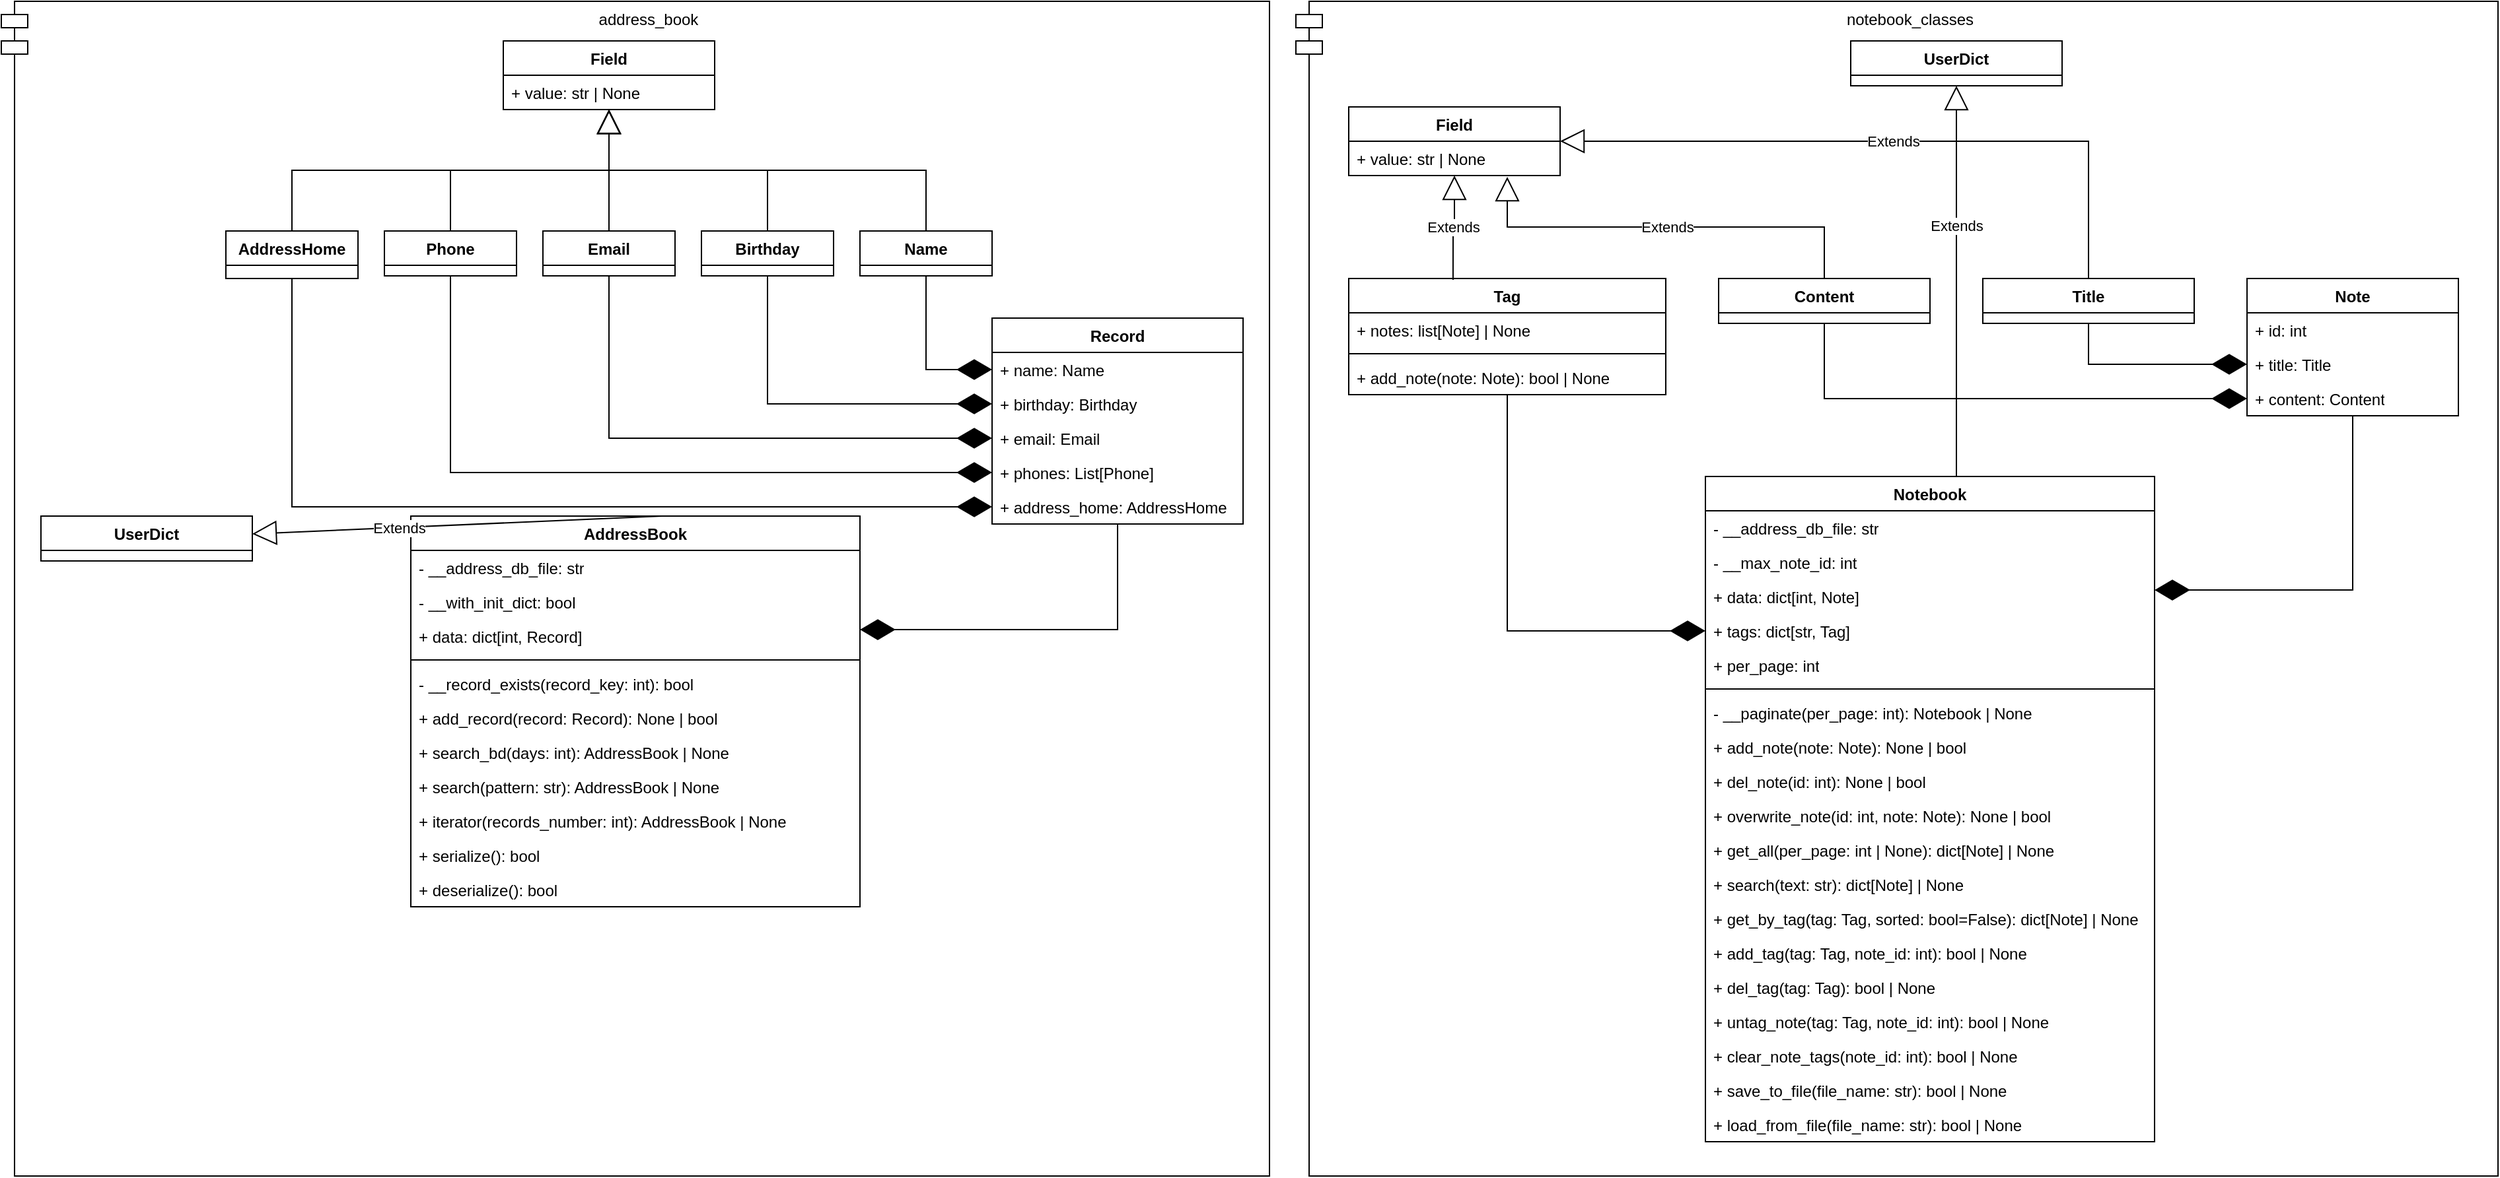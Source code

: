 <mxfile version="21.1.2" type="github">
  <diagram name="Page-1" id="e7e014a7-5840-1c2e-5031-d8a46d1fe8dd">
    <mxGraphModel dx="2101" dy="1390" grid="1" gridSize="10" guides="1" tooltips="1" connect="1" arrows="1" fold="1" page="1" pageScale="1" pageWidth="1169" pageHeight="826" background="none" math="0" shadow="0">
      <root>
        <mxCell id="0" />
        <mxCell id="1" parent="0" />
        <mxCell id="gKWf8svU3lvWC4O9m-Wb-16" value="" style="group" vertex="1" connectable="0" parent="1">
          <mxGeometry x="900" y="-400" width="910" height="890" as="geometry" />
        </mxCell>
        <mxCell id="gKWf8svU3lvWC4O9m-Wb-1" value="&lt;div&gt;notebook_classes&lt;/div&gt;&lt;div&gt;&lt;br&gt;&lt;/div&gt;" style="shape=module;align=left;spacingLeft=20;align=center;verticalAlign=top;whiteSpace=wrap;html=1;" vertex="1" parent="gKWf8svU3lvWC4O9m-Wb-16">
          <mxGeometry width="910" height="890" as="geometry" />
        </mxCell>
        <mxCell id="VGOBlKjqHN4MHqmhBKWz-45" value="Note" style="swimlane;fontStyle=1;align=center;verticalAlign=top;childLayout=stackLayout;horizontal=1;startSize=26;horizontalStack=0;resizeParent=1;resizeParentMax=0;resizeLast=0;collapsible=1;marginBottom=0;whiteSpace=wrap;html=1;" parent="gKWf8svU3lvWC4O9m-Wb-16" vertex="1">
          <mxGeometry x="720" y="210" width="160" height="104" as="geometry">
            <mxRectangle x="810" y="327" width="70" height="30" as="alternateBounds" />
          </mxGeometry>
        </mxCell>
        <mxCell id="VGOBlKjqHN4MHqmhBKWz-78" value="&lt;div&gt;+ id: int&lt;br&gt;&lt;/div&gt;" style="text;strokeColor=none;fillColor=none;align=left;verticalAlign=top;spacingLeft=4;spacingRight=4;overflow=hidden;rotatable=0;points=[[0,0.5],[1,0.5]];portConstraint=eastwest;whiteSpace=wrap;html=1;" parent="VGOBlKjqHN4MHqmhBKWz-45" vertex="1">
          <mxGeometry y="26" width="160" height="26" as="geometry" />
        </mxCell>
        <mxCell id="VGOBlKjqHN4MHqmhBKWz-70" value="&lt;div&gt;+ title: Title&lt;/div&gt;" style="text;strokeColor=none;fillColor=none;align=left;verticalAlign=top;spacingLeft=4;spacingRight=4;overflow=hidden;rotatable=0;points=[[0,0.5],[1,0.5]];portConstraint=eastwest;whiteSpace=wrap;html=1;" parent="VGOBlKjqHN4MHqmhBKWz-45" vertex="1">
          <mxGeometry y="52" width="160" height="26" as="geometry" />
        </mxCell>
        <mxCell id="VGOBlKjqHN4MHqmhBKWz-71" value="&lt;div&gt;+ content: Content&lt;br&gt;&lt;/div&gt;" style="text;strokeColor=none;fillColor=none;align=left;verticalAlign=top;spacingLeft=4;spacingRight=4;overflow=hidden;rotatable=0;points=[[0,0.5],[1,0.5]];portConstraint=eastwest;whiteSpace=wrap;html=1;" parent="VGOBlKjqHN4MHqmhBKWz-45" vertex="1">
          <mxGeometry y="78" width="160" height="26" as="geometry" />
        </mxCell>
        <mxCell id="VGOBlKjqHN4MHqmhBKWz-49" value="&lt;div&gt;Notebook&lt;/div&gt;" style="swimlane;fontStyle=1;align=center;verticalAlign=top;childLayout=stackLayout;horizontal=1;startSize=26;horizontalStack=0;resizeParent=1;resizeParentMax=0;resizeLast=0;collapsible=1;marginBottom=0;whiteSpace=wrap;html=1;" parent="gKWf8svU3lvWC4O9m-Wb-16" vertex="1">
          <mxGeometry x="310" y="360" width="340" height="504" as="geometry" />
        </mxCell>
        <mxCell id="VGOBlKjqHN4MHqmhBKWz-95" value="- __address_db_file: str" style="text;strokeColor=none;fillColor=none;align=left;verticalAlign=top;spacingLeft=4;spacingRight=4;overflow=hidden;rotatable=0;points=[[0,0.5],[1,0.5]];portConstraint=eastwest;whiteSpace=wrap;html=1;" parent="VGOBlKjqHN4MHqmhBKWz-49" vertex="1">
          <mxGeometry y="26" width="340" height="26" as="geometry" />
        </mxCell>
        <mxCell id="gKWf8svU3lvWC4O9m-Wb-11" value="- __max_note_id: int" style="text;strokeColor=none;fillColor=none;align=left;verticalAlign=top;spacingLeft=4;spacingRight=4;overflow=hidden;rotatable=0;points=[[0,0.5],[1,0.5]];portConstraint=eastwest;whiteSpace=wrap;html=1;" vertex="1" parent="VGOBlKjqHN4MHqmhBKWz-49">
          <mxGeometry y="52" width="340" height="26" as="geometry" />
        </mxCell>
        <mxCell id="VGOBlKjqHN4MHqmhBKWz-104" value="+ data: dict[int, Note]" style="text;strokeColor=none;fillColor=none;align=left;verticalAlign=top;spacingLeft=4;spacingRight=4;overflow=hidden;rotatable=0;points=[[0,0.5],[1,0.5]];portConstraint=eastwest;whiteSpace=wrap;html=1;" parent="VGOBlKjqHN4MHqmhBKWz-49" vertex="1">
          <mxGeometry y="78" width="340" height="26" as="geometry" />
        </mxCell>
        <mxCell id="VGOBlKjqHN4MHqmhBKWz-96" value="&lt;div&gt;+ tags: dict[str, Tag]&lt;br&gt;&lt;/div&gt;" style="text;strokeColor=none;fillColor=none;align=left;verticalAlign=top;spacingLeft=4;spacingRight=4;overflow=hidden;rotatable=0;points=[[0,0.5],[1,0.5]];portConstraint=eastwest;whiteSpace=wrap;html=1;" parent="VGOBlKjqHN4MHqmhBKWz-49" vertex="1">
          <mxGeometry y="104" width="340" height="26" as="geometry" />
        </mxCell>
        <mxCell id="VGOBlKjqHN4MHqmhBKWz-108" value="&lt;div&gt;+ per_page: int&lt;br&gt;&lt;/div&gt;" style="text;strokeColor=none;fillColor=none;align=left;verticalAlign=top;spacingLeft=4;spacingRight=4;overflow=hidden;rotatable=0;points=[[0,0.5],[1,0.5]];portConstraint=eastwest;whiteSpace=wrap;html=1;" parent="VGOBlKjqHN4MHqmhBKWz-49" vertex="1">
          <mxGeometry y="130" width="340" height="26" as="geometry" />
        </mxCell>
        <mxCell id="VGOBlKjqHN4MHqmhBKWz-89" value="" style="line;strokeWidth=1;fillColor=none;align=left;verticalAlign=middle;spacingTop=-1;spacingLeft=3;spacingRight=3;rotatable=0;labelPosition=right;points=[];portConstraint=eastwest;strokeColor=inherit;" parent="VGOBlKjqHN4MHqmhBKWz-49" vertex="1">
          <mxGeometry y="156" width="340" height="10" as="geometry" />
        </mxCell>
        <mxCell id="VGOBlKjqHN4MHqmhBKWz-87" value="- __paginate(per_page: int):  Notebook | None" style="text;strokeColor=none;fillColor=none;align=left;verticalAlign=top;spacingLeft=4;spacingRight=4;overflow=hidden;rotatable=0;points=[[0,0.5],[1,0.5]];portConstraint=eastwest;whiteSpace=wrap;html=1;" parent="VGOBlKjqHN4MHqmhBKWz-49" vertex="1">
          <mxGeometry y="166" width="340" height="26" as="geometry" />
        </mxCell>
        <mxCell id="VGOBlKjqHN4MHqmhBKWz-106" value="+ add_note(note: Note): None | bool" style="text;strokeColor=none;fillColor=none;align=left;verticalAlign=top;spacingLeft=4;spacingRight=4;overflow=hidden;rotatable=0;points=[[0,0.5],[1,0.5]];portConstraint=eastwest;whiteSpace=wrap;html=1;" parent="VGOBlKjqHN4MHqmhBKWz-49" vertex="1">
          <mxGeometry y="192" width="340" height="26" as="geometry" />
        </mxCell>
        <mxCell id="VGOBlKjqHN4MHqmhBKWz-88" value="+ del_note(id: int): None | bool" style="text;strokeColor=none;fillColor=none;align=left;verticalAlign=top;spacingLeft=4;spacingRight=4;overflow=hidden;rotatable=0;points=[[0,0.5],[1,0.5]];portConstraint=eastwest;whiteSpace=wrap;html=1;" parent="VGOBlKjqHN4MHqmhBKWz-49" vertex="1">
          <mxGeometry y="218" width="340" height="26" as="geometry" />
        </mxCell>
        <mxCell id="VGOBlKjqHN4MHqmhBKWz-92" value="+ overwrite_note(id: int, note: Note): None | bool" style="text;strokeColor=none;fillColor=none;align=left;verticalAlign=top;spacingLeft=4;spacingRight=4;overflow=hidden;rotatable=0;points=[[0,0.5],[1,0.5]];portConstraint=eastwest;whiteSpace=wrap;html=1;" parent="VGOBlKjqHN4MHqmhBKWz-49" vertex="1">
          <mxGeometry y="244" width="340" height="26" as="geometry" />
        </mxCell>
        <mxCell id="VGOBlKjqHN4MHqmhBKWz-93" value="+ get_all(per_page: int | None): dict[Note] | None" style="text;strokeColor=none;fillColor=none;align=left;verticalAlign=top;spacingLeft=4;spacingRight=4;overflow=hidden;rotatable=0;points=[[0,0.5],[1,0.5]];portConstraint=eastwest;whiteSpace=wrap;html=1;" parent="VGOBlKjqHN4MHqmhBKWz-49" vertex="1">
          <mxGeometry y="270" width="340" height="26" as="geometry" />
        </mxCell>
        <mxCell id="VGOBlKjqHN4MHqmhBKWz-94" value="+ search(text: str): dict[Note] | None" style="text;strokeColor=none;fillColor=none;align=left;verticalAlign=top;spacingLeft=4;spacingRight=4;overflow=hidden;rotatable=0;points=[[0,0.5],[1,0.5]];portConstraint=eastwest;whiteSpace=wrap;html=1;" parent="VGOBlKjqHN4MHqmhBKWz-49" vertex="1">
          <mxGeometry y="296" width="340" height="26" as="geometry" />
        </mxCell>
        <mxCell id="VGOBlKjqHN4MHqmhBKWz-52" value="+ get_by_tag(tag: Tag, sorted: bool=False): dict[Note] | None" style="text;strokeColor=none;fillColor=none;align=left;verticalAlign=top;spacingLeft=4;spacingRight=4;overflow=hidden;rotatable=0;points=[[0,0.5],[1,0.5]];portConstraint=eastwest;whiteSpace=wrap;html=1;" parent="VGOBlKjqHN4MHqmhBKWz-49" vertex="1">
          <mxGeometry y="322" width="340" height="26" as="geometry" />
        </mxCell>
        <mxCell id="VGOBlKjqHN4MHqmhBKWz-109" value="+ add_tag(tag: Tag, note_id: int): bool | None" style="text;strokeColor=none;fillColor=none;align=left;verticalAlign=top;spacingLeft=4;spacingRight=4;overflow=hidden;rotatable=0;points=[[0,0.5],[1,0.5]];portConstraint=eastwest;whiteSpace=wrap;html=1;" parent="VGOBlKjqHN4MHqmhBKWz-49" vertex="1">
          <mxGeometry y="348" width="340" height="26" as="geometry" />
        </mxCell>
        <mxCell id="VGOBlKjqHN4MHqmhBKWz-105" value="+ del_tag(tag: Tag): bool | None" style="text;strokeColor=none;fillColor=none;align=left;verticalAlign=top;spacingLeft=4;spacingRight=4;overflow=hidden;rotatable=0;points=[[0,0.5],[1,0.5]];portConstraint=eastwest;whiteSpace=wrap;html=1;" parent="VGOBlKjqHN4MHqmhBKWz-49" vertex="1">
          <mxGeometry y="374" width="340" height="26" as="geometry" />
        </mxCell>
        <mxCell id="VGOBlKjqHN4MHqmhBKWz-99" value="+ untag_note(tag: Tag, note_id: int): bool | None" style="text;strokeColor=none;fillColor=none;align=left;verticalAlign=top;spacingLeft=4;spacingRight=4;overflow=hidden;rotatable=0;points=[[0,0.5],[1,0.5]];portConstraint=eastwest;whiteSpace=wrap;html=1;" parent="VGOBlKjqHN4MHqmhBKWz-49" vertex="1">
          <mxGeometry y="400" width="340" height="26" as="geometry" />
        </mxCell>
        <mxCell id="VGOBlKjqHN4MHqmhBKWz-110" value="+ clear_note_tags(note_id: int): bool | None" style="text;strokeColor=none;fillColor=none;align=left;verticalAlign=top;spacingLeft=4;spacingRight=4;overflow=hidden;rotatable=0;points=[[0,0.5],[1,0.5]];portConstraint=eastwest;whiteSpace=wrap;html=1;" parent="VGOBlKjqHN4MHqmhBKWz-49" vertex="1">
          <mxGeometry y="426" width="340" height="26" as="geometry" />
        </mxCell>
        <mxCell id="VGOBlKjqHN4MHqmhBKWz-102" value="+ save_to_file(file_name: str): bool | None" style="text;strokeColor=none;fillColor=none;align=left;verticalAlign=top;spacingLeft=4;spacingRight=4;overflow=hidden;rotatable=0;points=[[0,0.5],[1,0.5]];portConstraint=eastwest;whiteSpace=wrap;html=1;" parent="VGOBlKjqHN4MHqmhBKWz-49" vertex="1">
          <mxGeometry y="452" width="340" height="26" as="geometry" />
        </mxCell>
        <mxCell id="VGOBlKjqHN4MHqmhBKWz-103" value="+ load_from_file(file_name: str): bool | None" style="text;strokeColor=none;fillColor=none;align=left;verticalAlign=top;spacingLeft=4;spacingRight=4;overflow=hidden;rotatable=0;points=[[0,0.5],[1,0.5]];portConstraint=eastwest;whiteSpace=wrap;html=1;" parent="VGOBlKjqHN4MHqmhBKWz-49" vertex="1">
          <mxGeometry y="478" width="340" height="26" as="geometry" />
        </mxCell>
        <mxCell id="VGOBlKjqHN4MHqmhBKWz-53" value="Tag" style="swimlane;fontStyle=1;align=center;verticalAlign=top;childLayout=stackLayout;horizontal=1;startSize=26;horizontalStack=0;resizeParent=1;resizeParentMax=0;resizeLast=0;collapsible=1;marginBottom=0;whiteSpace=wrap;html=1;" parent="gKWf8svU3lvWC4O9m-Wb-16" vertex="1">
          <mxGeometry x="40" y="210" width="240" height="88" as="geometry" />
        </mxCell>
        <mxCell id="VGOBlKjqHN4MHqmhBKWz-98" value="&lt;div&gt;+ notes: list[Note] | None&lt;br&gt;&lt;/div&gt;" style="text;strokeColor=none;fillColor=none;align=left;verticalAlign=top;spacingLeft=4;spacingRight=4;overflow=hidden;rotatable=0;points=[[0,0.5],[1,0.5]];portConstraint=eastwest;whiteSpace=wrap;html=1;" parent="VGOBlKjqHN4MHqmhBKWz-53" vertex="1">
          <mxGeometry y="26" width="240" height="26" as="geometry" />
        </mxCell>
        <mxCell id="VGOBlKjqHN4MHqmhBKWz-101" value="" style="line;strokeWidth=1;fillColor=none;align=left;verticalAlign=middle;spacingTop=-1;spacingLeft=3;spacingRight=3;rotatable=0;labelPosition=right;points=[];portConstraint=eastwest;strokeColor=inherit;" parent="VGOBlKjqHN4MHqmhBKWz-53" vertex="1">
          <mxGeometry y="52" width="240" height="10" as="geometry" />
        </mxCell>
        <mxCell id="VGOBlKjqHN4MHqmhBKWz-100" value="+ add_note(note: Note): bool | None" style="text;strokeColor=none;fillColor=none;align=left;verticalAlign=top;spacingLeft=4;spacingRight=4;overflow=hidden;rotatable=0;points=[[0,0.5],[1,0.5]];portConstraint=eastwest;whiteSpace=wrap;html=1;" parent="VGOBlKjqHN4MHqmhBKWz-53" vertex="1">
          <mxGeometry y="62" width="240" height="26" as="geometry" />
        </mxCell>
        <mxCell id="VGOBlKjqHN4MHqmhBKWz-57" value="Field" style="swimlane;fontStyle=1;align=center;verticalAlign=top;childLayout=stackLayout;horizontal=1;startSize=26;horizontalStack=0;resizeParent=1;resizeParentMax=0;resizeLast=0;collapsible=1;marginBottom=0;whiteSpace=wrap;html=1;" parent="gKWf8svU3lvWC4O9m-Wb-16" vertex="1">
          <mxGeometry x="40" y="80" width="160" height="52" as="geometry" />
        </mxCell>
        <mxCell id="VGOBlKjqHN4MHqmhBKWz-58" value="+ value: str | None" style="text;strokeColor=none;fillColor=none;align=left;verticalAlign=top;spacingLeft=4;spacingRight=4;overflow=hidden;rotatable=0;points=[[0,0.5],[1,0.5]];portConstraint=eastwest;whiteSpace=wrap;html=1;" parent="VGOBlKjqHN4MHqmhBKWz-57" vertex="1">
          <mxGeometry y="26" width="160" height="26" as="geometry" />
        </mxCell>
        <mxCell id="VGOBlKjqHN4MHqmhBKWz-61" value="Title" style="swimlane;fontStyle=1;align=center;verticalAlign=top;childLayout=stackLayout;horizontal=1;startSize=26;horizontalStack=0;resizeParent=1;resizeParentMax=0;resizeLast=0;collapsible=1;marginBottom=0;whiteSpace=wrap;html=1;" parent="gKWf8svU3lvWC4O9m-Wb-16" vertex="1">
          <mxGeometry x="520" y="210" width="160" height="34" as="geometry" />
        </mxCell>
        <mxCell id="VGOBlKjqHN4MHqmhBKWz-65" value="Extends" style="endArrow=block;endSize=16;endFill=0;html=1;rounded=0;exitX=0.329;exitY=0.011;exitDx=0;exitDy=0;exitPerimeter=0;edgeStyle=orthogonalEdgeStyle;" parent="gKWf8svU3lvWC4O9m-Wb-16" source="VGOBlKjqHN4MHqmhBKWz-53" target="VGOBlKjqHN4MHqmhBKWz-57" edge="1">
          <mxGeometry width="160" relative="1" as="geometry">
            <mxPoint x="500" y="470" as="sourcePoint" />
            <mxPoint x="660" y="470" as="targetPoint" />
          </mxGeometry>
        </mxCell>
        <mxCell id="VGOBlKjqHN4MHqmhBKWz-66" value="Extends" style="endArrow=block;endSize=16;endFill=0;html=1;rounded=0;orthogonal=0;noJump=0;bendable=1;edgeStyle=orthogonalEdgeStyle;" parent="gKWf8svU3lvWC4O9m-Wb-16" source="VGOBlKjqHN4MHqmhBKWz-61" target="VGOBlKjqHN4MHqmhBKWz-57" edge="1">
          <mxGeometry width="160" relative="1" as="geometry">
            <mxPoint x="370" y="410" as="sourcePoint" />
            <mxPoint x="250" y="290" as="targetPoint" />
            <Array as="points">
              <mxPoint x="600" y="106" />
            </Array>
          </mxGeometry>
        </mxCell>
        <mxCell id="VGOBlKjqHN4MHqmhBKWz-67" value="&lt;div&gt;Content&lt;/div&gt;" style="swimlane;fontStyle=1;align=center;verticalAlign=top;childLayout=stackLayout;horizontal=1;startSize=26;horizontalStack=0;resizeParent=1;resizeParentMax=0;resizeLast=0;collapsible=1;marginBottom=0;whiteSpace=wrap;html=1;" parent="gKWf8svU3lvWC4O9m-Wb-16" vertex="1">
          <mxGeometry x="320" y="210" width="160" height="34" as="geometry" />
        </mxCell>
        <mxCell id="VGOBlKjqHN4MHqmhBKWz-68" value="Extends" style="endArrow=block;endSize=16;endFill=0;html=1;rounded=0;exitX=0.5;exitY=0;exitDx=0;exitDy=0;entryX=0.75;entryY=1.038;entryDx=0;entryDy=0;entryPerimeter=0;edgeStyle=orthogonalEdgeStyle;" parent="gKWf8svU3lvWC4O9m-Wb-16" source="VGOBlKjqHN4MHqmhBKWz-67" target="VGOBlKjqHN4MHqmhBKWz-58" edge="1">
          <mxGeometry width="160" relative="1" as="geometry">
            <mxPoint x="780" y="168" as="sourcePoint" />
            <mxPoint x="200" y="170" as="targetPoint" />
          </mxGeometry>
        </mxCell>
        <mxCell id="gKWf8svU3lvWC4O9m-Wb-6" value="" style="endArrow=diamondThin;endFill=1;endSize=24;html=1;rounded=0;entryX=0;entryY=0.5;entryDx=0;entryDy=0;exitX=0.5;exitY=1;exitDx=0;exitDy=0;edgeStyle=orthogonalEdgeStyle;" edge="1" parent="gKWf8svU3lvWC4O9m-Wb-16" source="VGOBlKjqHN4MHqmhBKWz-61" target="VGOBlKjqHN4MHqmhBKWz-70">
          <mxGeometry width="160" relative="1" as="geometry">
            <mxPoint x="150" y="460" as="sourcePoint" />
            <mxPoint x="310" y="460" as="targetPoint" />
          </mxGeometry>
        </mxCell>
        <mxCell id="gKWf8svU3lvWC4O9m-Wb-7" value="" style="endArrow=diamondThin;endFill=1;endSize=24;html=1;rounded=0;entryX=0;entryY=0.5;entryDx=0;entryDy=0;exitX=0.5;exitY=1;exitDx=0;exitDy=0;edgeStyle=orthogonalEdgeStyle;" edge="1" parent="gKWf8svU3lvWC4O9m-Wb-16" source="VGOBlKjqHN4MHqmhBKWz-67" target="VGOBlKjqHN4MHqmhBKWz-71">
          <mxGeometry width="160" relative="1" as="geometry">
            <mxPoint x="610" y="254" as="sourcePoint" />
            <mxPoint x="730" y="285" as="targetPoint" />
          </mxGeometry>
        </mxCell>
        <mxCell id="gKWf8svU3lvWC4O9m-Wb-10" value="" style="endArrow=diamondThin;endFill=1;endSize=24;html=1;rounded=0;edgeStyle=orthogonalEdgeStyle;entryX=1;entryY=0.308;entryDx=0;entryDy=0;entryPerimeter=0;" edge="1" parent="gKWf8svU3lvWC4O9m-Wb-16" source="VGOBlKjqHN4MHqmhBKWz-45" target="VGOBlKjqHN4MHqmhBKWz-104">
          <mxGeometry width="160" relative="1" as="geometry">
            <mxPoint x="410" y="254" as="sourcePoint" />
            <mxPoint x="730" y="311" as="targetPoint" />
            <Array as="points" />
          </mxGeometry>
        </mxCell>
        <mxCell id="gKWf8svU3lvWC4O9m-Wb-12" value="&lt;div&gt;UserDict&lt;/div&gt;" style="swimlane;fontStyle=1;align=center;verticalAlign=top;childLayout=stackLayout;horizontal=1;startSize=26;horizontalStack=0;resizeParent=1;resizeParentMax=0;resizeLast=0;collapsible=1;marginBottom=0;whiteSpace=wrap;html=1;" vertex="1" parent="gKWf8svU3lvWC4O9m-Wb-16">
          <mxGeometry x="420" y="30" width="160" height="34" as="geometry" />
        </mxCell>
        <mxCell id="gKWf8svU3lvWC4O9m-Wb-14" value="Extends" style="endArrow=block;endSize=16;endFill=0;html=1;rounded=0;orthogonal=0;noJump=0;bendable=1;" edge="1" parent="gKWf8svU3lvWC4O9m-Wb-16" target="gKWf8svU3lvWC4O9m-Wb-12">
          <mxGeometry x="0.284" width="160" relative="1" as="geometry">
            <mxPoint x="500" y="360" as="sourcePoint" />
            <mxPoint x="773" y="64" as="targetPoint" />
            <mxPoint as="offset" />
          </mxGeometry>
        </mxCell>
        <mxCell id="gKWf8svU3lvWC4O9m-Wb-15" value="" style="endArrow=diamondThin;endFill=1;endSize=24;html=1;rounded=0;edgeStyle=orthogonalEdgeStyle;entryX=0;entryY=0.5;entryDx=0;entryDy=0;" edge="1" parent="gKWf8svU3lvWC4O9m-Wb-16" source="VGOBlKjqHN4MHqmhBKWz-53" target="VGOBlKjqHN4MHqmhBKWz-96">
          <mxGeometry width="160" relative="1" as="geometry">
            <mxPoint x="810" y="324" as="sourcePoint" />
            <mxPoint x="660" y="456" as="targetPoint" />
            <Array as="points" />
          </mxGeometry>
        </mxCell>
        <mxCell id="gKWf8svU3lvWC4O9m-Wb-19" value="address_book" style="shape=module;align=left;spacingLeft=20;align=center;verticalAlign=top;whiteSpace=wrap;html=1;" vertex="1" parent="1">
          <mxGeometry x="-80" y="-400" width="960" height="890" as="geometry" />
        </mxCell>
        <mxCell id="gKWf8svU3lvWC4O9m-Wb-20" value="Record" style="swimlane;fontStyle=1;align=center;verticalAlign=top;childLayout=stackLayout;horizontal=1;startSize=26;horizontalStack=0;resizeParent=1;resizeParentMax=0;resizeLast=0;collapsible=1;marginBottom=0;whiteSpace=wrap;html=1;" vertex="1" parent="1">
          <mxGeometry x="670" y="-160" width="190" height="156" as="geometry">
            <mxRectangle x="810" y="327" width="70" height="30" as="alternateBounds" />
          </mxGeometry>
        </mxCell>
        <mxCell id="gKWf8svU3lvWC4O9m-Wb-22" value="&lt;div&gt;+ name: Name&lt;/div&gt;" style="text;strokeColor=none;fillColor=none;align=left;verticalAlign=top;spacingLeft=4;spacingRight=4;overflow=hidden;rotatable=0;points=[[0,0.5],[1,0.5]];portConstraint=eastwest;whiteSpace=wrap;html=1;" vertex="1" parent="gKWf8svU3lvWC4O9m-Wb-20">
          <mxGeometry y="26" width="190" height="26" as="geometry" />
        </mxCell>
        <mxCell id="gKWf8svU3lvWC4O9m-Wb-21" value="&lt;div&gt;+ birthday: Birthday&lt;br&gt;&lt;/div&gt;" style="text;strokeColor=none;fillColor=none;align=left;verticalAlign=top;spacingLeft=4;spacingRight=4;overflow=hidden;rotatable=0;points=[[0,0.5],[1,0.5]];portConstraint=eastwest;whiteSpace=wrap;html=1;" vertex="1" parent="gKWf8svU3lvWC4O9m-Wb-20">
          <mxGeometry y="52" width="190" height="26" as="geometry" />
        </mxCell>
        <mxCell id="gKWf8svU3lvWC4O9m-Wb-68" value="+ email: Email" style="text;strokeColor=none;fillColor=none;align=left;verticalAlign=top;spacingLeft=4;spacingRight=4;overflow=hidden;rotatable=0;points=[[0,0.5],[1,0.5]];portConstraint=eastwest;whiteSpace=wrap;html=1;" vertex="1" parent="gKWf8svU3lvWC4O9m-Wb-20">
          <mxGeometry y="78" width="190" height="26" as="geometry" />
        </mxCell>
        <mxCell id="gKWf8svU3lvWC4O9m-Wb-23" value="+ phones: List[Phone]" style="text;strokeColor=none;fillColor=none;align=left;verticalAlign=top;spacingLeft=4;spacingRight=4;overflow=hidden;rotatable=0;points=[[0,0.5],[1,0.5]];portConstraint=eastwest;whiteSpace=wrap;html=1;" vertex="1" parent="gKWf8svU3lvWC4O9m-Wb-20">
          <mxGeometry y="104" width="190" height="26" as="geometry" />
        </mxCell>
        <mxCell id="gKWf8svU3lvWC4O9m-Wb-70" value="+ address_home: AddressHome" style="text;strokeColor=none;fillColor=none;align=left;verticalAlign=top;spacingLeft=4;spacingRight=4;overflow=hidden;rotatable=0;points=[[0,0.5],[1,0.5]];portConstraint=eastwest;whiteSpace=wrap;html=1;" vertex="1" parent="gKWf8svU3lvWC4O9m-Wb-20">
          <mxGeometry y="130" width="190" height="26" as="geometry" />
        </mxCell>
        <mxCell id="gKWf8svU3lvWC4O9m-Wb-24" value="AddressBook" style="swimlane;fontStyle=1;align=center;verticalAlign=top;childLayout=stackLayout;horizontal=1;startSize=26;horizontalStack=0;resizeParent=1;resizeParentMax=0;resizeLast=0;collapsible=1;marginBottom=0;whiteSpace=wrap;html=1;" vertex="1" parent="1">
          <mxGeometry x="230" y="-10" width="340" height="296" as="geometry" />
        </mxCell>
        <mxCell id="gKWf8svU3lvWC4O9m-Wb-25" value="- __address_db_file: str" style="text;strokeColor=none;fillColor=none;align=left;verticalAlign=top;spacingLeft=4;spacingRight=4;overflow=hidden;rotatable=0;points=[[0,0.5],[1,0.5]];portConstraint=eastwest;whiteSpace=wrap;html=1;" vertex="1" parent="gKWf8svU3lvWC4O9m-Wb-24">
          <mxGeometry y="26" width="340" height="26" as="geometry" />
        </mxCell>
        <mxCell id="gKWf8svU3lvWC4O9m-Wb-26" value="- __with_init_dict: bool" style="text;strokeColor=none;fillColor=none;align=left;verticalAlign=top;spacingLeft=4;spacingRight=4;overflow=hidden;rotatable=0;points=[[0,0.5],[1,0.5]];portConstraint=eastwest;whiteSpace=wrap;html=1;" vertex="1" parent="gKWf8svU3lvWC4O9m-Wb-24">
          <mxGeometry y="52" width="340" height="26" as="geometry" />
        </mxCell>
        <mxCell id="gKWf8svU3lvWC4O9m-Wb-27" value="+ data: dict[int, Record]" style="text;strokeColor=none;fillColor=none;align=left;verticalAlign=top;spacingLeft=4;spacingRight=4;overflow=hidden;rotatable=0;points=[[0,0.5],[1,0.5]];portConstraint=eastwest;whiteSpace=wrap;html=1;" vertex="1" parent="gKWf8svU3lvWC4O9m-Wb-24">
          <mxGeometry y="78" width="340" height="26" as="geometry" />
        </mxCell>
        <mxCell id="gKWf8svU3lvWC4O9m-Wb-30" value="" style="line;strokeWidth=1;fillColor=none;align=left;verticalAlign=middle;spacingTop=-1;spacingLeft=3;spacingRight=3;rotatable=0;labelPosition=right;points=[];portConstraint=eastwest;strokeColor=inherit;" vertex="1" parent="gKWf8svU3lvWC4O9m-Wb-24">
          <mxGeometry y="104" width="340" height="10" as="geometry" />
        </mxCell>
        <mxCell id="gKWf8svU3lvWC4O9m-Wb-31" value="- __record_exists(record_key: int): bool" style="text;strokeColor=none;fillColor=none;align=left;verticalAlign=top;spacingLeft=4;spacingRight=4;overflow=hidden;rotatable=0;points=[[0,0.5],[1,0.5]];portConstraint=eastwest;whiteSpace=wrap;html=1;" vertex="1" parent="gKWf8svU3lvWC4O9m-Wb-24">
          <mxGeometry y="114" width="340" height="26" as="geometry" />
        </mxCell>
        <mxCell id="gKWf8svU3lvWC4O9m-Wb-32" value="+ add_record(record: Record): None | bool" style="text;strokeColor=none;fillColor=none;align=left;verticalAlign=top;spacingLeft=4;spacingRight=4;overflow=hidden;rotatable=0;points=[[0,0.5],[1,0.5]];portConstraint=eastwest;whiteSpace=wrap;html=1;" vertex="1" parent="gKWf8svU3lvWC4O9m-Wb-24">
          <mxGeometry y="140" width="340" height="26" as="geometry" />
        </mxCell>
        <mxCell id="gKWf8svU3lvWC4O9m-Wb-33" value="+ search_bd(days: int): AddressBook | None" style="text;strokeColor=none;fillColor=none;align=left;verticalAlign=top;spacingLeft=4;spacingRight=4;overflow=hidden;rotatable=0;points=[[0,0.5],[1,0.5]];portConstraint=eastwest;whiteSpace=wrap;html=1;" vertex="1" parent="gKWf8svU3lvWC4O9m-Wb-24">
          <mxGeometry y="166" width="340" height="26" as="geometry" />
        </mxCell>
        <mxCell id="gKWf8svU3lvWC4O9m-Wb-34" value="+ search(pattern: str): AddressBook | None" style="text;strokeColor=none;fillColor=none;align=left;verticalAlign=top;spacingLeft=4;spacingRight=4;overflow=hidden;rotatable=0;points=[[0,0.5],[1,0.5]];portConstraint=eastwest;whiteSpace=wrap;html=1;" vertex="1" parent="gKWf8svU3lvWC4O9m-Wb-24">
          <mxGeometry y="192" width="340" height="26" as="geometry" />
        </mxCell>
        <mxCell id="gKWf8svU3lvWC4O9m-Wb-35" value="+ iterator(records_number: int): AddressBook | None" style="text;strokeColor=none;fillColor=none;align=left;verticalAlign=top;spacingLeft=4;spacingRight=4;overflow=hidden;rotatable=0;points=[[0,0.5],[1,0.5]];portConstraint=eastwest;whiteSpace=wrap;html=1;" vertex="1" parent="gKWf8svU3lvWC4O9m-Wb-24">
          <mxGeometry y="218" width="340" height="26" as="geometry" />
        </mxCell>
        <mxCell id="gKWf8svU3lvWC4O9m-Wb-42" value="+ serialize(): bool" style="text;strokeColor=none;fillColor=none;align=left;verticalAlign=top;spacingLeft=4;spacingRight=4;overflow=hidden;rotatable=0;points=[[0,0.5],[1,0.5]];portConstraint=eastwest;whiteSpace=wrap;html=1;" vertex="1" parent="gKWf8svU3lvWC4O9m-Wb-24">
          <mxGeometry y="244" width="340" height="26" as="geometry" />
        </mxCell>
        <mxCell id="gKWf8svU3lvWC4O9m-Wb-43" value="+ deserialize(): bool" style="text;strokeColor=none;fillColor=none;align=left;verticalAlign=top;spacingLeft=4;spacingRight=4;overflow=hidden;rotatable=0;points=[[0,0.5],[1,0.5]];portConstraint=eastwest;whiteSpace=wrap;html=1;" vertex="1" parent="gKWf8svU3lvWC4O9m-Wb-24">
          <mxGeometry y="270" width="340" height="26" as="geometry" />
        </mxCell>
        <mxCell id="gKWf8svU3lvWC4O9m-Wb-44" value="AddressHome" style="swimlane;fontStyle=1;align=center;verticalAlign=top;childLayout=stackLayout;horizontal=1;startSize=26;horizontalStack=0;resizeParent=1;resizeParentMax=0;resizeLast=0;collapsible=1;marginBottom=0;whiteSpace=wrap;html=1;" vertex="1" parent="1">
          <mxGeometry x="90" y="-226" width="100" height="36" as="geometry" />
        </mxCell>
        <mxCell id="gKWf8svU3lvWC4O9m-Wb-48" value="Field" style="swimlane;fontStyle=1;align=center;verticalAlign=top;childLayout=stackLayout;horizontal=1;startSize=26;horizontalStack=0;resizeParent=1;resizeParentMax=0;resizeLast=0;collapsible=1;marginBottom=0;whiteSpace=wrap;html=1;" vertex="1" parent="1">
          <mxGeometry x="300" y="-370" width="160" height="52" as="geometry" />
        </mxCell>
        <mxCell id="gKWf8svU3lvWC4O9m-Wb-49" value="+ value: str | None" style="text;strokeColor=none;fillColor=none;align=left;verticalAlign=top;spacingLeft=4;spacingRight=4;overflow=hidden;rotatable=0;points=[[0,0.5],[1,0.5]];portConstraint=eastwest;whiteSpace=wrap;html=1;" vertex="1" parent="gKWf8svU3lvWC4O9m-Wb-48">
          <mxGeometry y="26" width="160" height="26" as="geometry" />
        </mxCell>
        <mxCell id="gKWf8svU3lvWC4O9m-Wb-50" value="Name" style="swimlane;fontStyle=1;align=center;verticalAlign=top;childLayout=stackLayout;horizontal=1;startSize=26;horizontalStack=0;resizeParent=1;resizeParentMax=0;resizeLast=0;collapsible=1;marginBottom=0;whiteSpace=wrap;html=1;" vertex="1" parent="1">
          <mxGeometry x="570" y="-226" width="100" height="34" as="geometry" />
        </mxCell>
        <mxCell id="gKWf8svU3lvWC4O9m-Wb-51" value="" style="endArrow=block;endSize=16;endFill=0;html=1;rounded=0;exitX=0.5;exitY=0;exitDx=0;exitDy=0;edgeStyle=orthogonalEdgeStyle;" edge="1" parent="1" source="gKWf8svU3lvWC4O9m-Wb-44" target="gKWf8svU3lvWC4O9m-Wb-48">
          <mxGeometry width="160" relative="1" as="geometry">
            <mxPoint x="420" y="70" as="sourcePoint" />
            <mxPoint x="580" y="70" as="targetPoint" />
          </mxGeometry>
        </mxCell>
        <mxCell id="gKWf8svU3lvWC4O9m-Wb-52" value="" style="endArrow=block;endSize=16;endFill=0;html=1;rounded=0;orthogonal=0;noJump=0;bendable=1;edgeStyle=orthogonalEdgeStyle;" edge="1" parent="1" source="gKWf8svU3lvWC4O9m-Wb-50" target="gKWf8svU3lvWC4O9m-Wb-48">
          <mxGeometry width="160" relative="1" as="geometry">
            <mxPoint x="290" y="10" as="sourcePoint" />
            <mxPoint x="170" y="-110" as="targetPoint" />
            <Array as="points">
              <mxPoint x="620" y="-272" />
              <mxPoint x="380" y="-272" />
            </Array>
          </mxGeometry>
        </mxCell>
        <mxCell id="gKWf8svU3lvWC4O9m-Wb-53" value="Phone" style="swimlane;fontStyle=1;align=center;verticalAlign=top;childLayout=stackLayout;horizontal=1;startSize=26;horizontalStack=0;resizeParent=1;resizeParentMax=0;resizeLast=0;collapsible=1;marginBottom=0;whiteSpace=wrap;html=1;" vertex="1" parent="1">
          <mxGeometry x="210" y="-226" width="100" height="34" as="geometry" />
        </mxCell>
        <mxCell id="gKWf8svU3lvWC4O9m-Wb-54" value="" style="endArrow=block;endSize=16;endFill=0;html=1;rounded=0;exitX=0.5;exitY=0;exitDx=0;exitDy=0;edgeStyle=orthogonalEdgeStyle;" edge="1" parent="1" source="gKWf8svU3lvWC4O9m-Wb-53" target="gKWf8svU3lvWC4O9m-Wb-48">
          <mxGeometry width="160" relative="1" as="geometry">
            <mxPoint x="700" y="-232" as="sourcePoint" />
            <mxPoint x="120" y="-230" as="targetPoint" />
          </mxGeometry>
        </mxCell>
        <mxCell id="gKWf8svU3lvWC4O9m-Wb-55" value="" style="endArrow=diamondThin;endFill=1;endSize=24;html=1;rounded=0;entryX=0;entryY=0.5;entryDx=0;entryDy=0;exitX=0.5;exitY=1;exitDx=0;exitDy=0;edgeStyle=orthogonalEdgeStyle;" edge="1" parent="1" source="gKWf8svU3lvWC4O9m-Wb-50" target="gKWf8svU3lvWC4O9m-Wb-22">
          <mxGeometry width="160" relative="1" as="geometry">
            <mxPoint x="70" y="60" as="sourcePoint" />
            <mxPoint x="230" y="60" as="targetPoint" />
          </mxGeometry>
        </mxCell>
        <mxCell id="gKWf8svU3lvWC4O9m-Wb-56" value="" style="endArrow=diamondThin;endFill=1;endSize=24;html=1;rounded=0;entryX=0;entryY=0.5;entryDx=0;entryDy=0;exitX=0.5;exitY=1;exitDx=0;exitDy=0;edgeStyle=orthogonalEdgeStyle;" edge="1" parent="1" source="gKWf8svU3lvWC4O9m-Wb-53" target="gKWf8svU3lvWC4O9m-Wb-23">
          <mxGeometry width="160" relative="1" as="geometry">
            <mxPoint x="530" y="-146" as="sourcePoint" />
            <mxPoint x="650" y="-115" as="targetPoint" />
          </mxGeometry>
        </mxCell>
        <mxCell id="gKWf8svU3lvWC4O9m-Wb-57" value="" style="endArrow=diamondThin;endFill=1;endSize=24;html=1;rounded=0;edgeStyle=orthogonalEdgeStyle;entryX=1;entryY=0.308;entryDx=0;entryDy=0;entryPerimeter=0;" edge="1" parent="1" source="gKWf8svU3lvWC4O9m-Wb-20" target="gKWf8svU3lvWC4O9m-Wb-27">
          <mxGeometry width="160" relative="1" as="geometry">
            <mxPoint x="330" y="-116" as="sourcePoint" />
            <mxPoint x="650" y="-59" as="targetPoint" />
            <Array as="points" />
          </mxGeometry>
        </mxCell>
        <mxCell id="gKWf8svU3lvWC4O9m-Wb-58" value="&lt;div&gt;UserDict&lt;/div&gt;" style="swimlane;fontStyle=1;align=center;verticalAlign=top;childLayout=stackLayout;horizontal=1;startSize=26;horizontalStack=0;resizeParent=1;resizeParentMax=0;resizeLast=0;collapsible=1;marginBottom=0;whiteSpace=wrap;html=1;" vertex="1" parent="1">
          <mxGeometry x="-50" y="-10" width="160" height="34" as="geometry" />
        </mxCell>
        <mxCell id="gKWf8svU3lvWC4O9m-Wb-59" value="Extends" style="endArrow=block;endSize=16;endFill=0;html=1;rounded=0;orthogonal=0;noJump=0;bendable=1;" edge="1" parent="1" target="gKWf8svU3lvWC4O9m-Wb-58">
          <mxGeometry x="0.284" width="160" relative="1" as="geometry">
            <mxPoint x="420" y="-10" as="sourcePoint" />
            <mxPoint x="693" y="-306" as="targetPoint" />
            <mxPoint as="offset" />
          </mxGeometry>
        </mxCell>
        <mxCell id="gKWf8svU3lvWC4O9m-Wb-61" value="Birthday" style="swimlane;fontStyle=1;align=center;verticalAlign=top;childLayout=stackLayout;horizontal=1;startSize=26;horizontalStack=0;resizeParent=1;resizeParentMax=0;resizeLast=0;collapsible=1;marginBottom=0;whiteSpace=wrap;html=1;" vertex="1" parent="1">
          <mxGeometry x="450" y="-226" width="100" height="34" as="geometry" />
        </mxCell>
        <mxCell id="gKWf8svU3lvWC4O9m-Wb-62" value="" style="endArrow=block;endSize=16;endFill=0;rounded=0;exitX=0.5;exitY=0;exitDx=0;exitDy=0;edgeStyle=orthogonalEdgeStyle;html=1;" edge="1" parent="1" source="gKWf8svU3lvWC4O9m-Wb-61" target="gKWf8svU3lvWC4O9m-Wb-48">
          <mxGeometry width="160" relative="1" as="geometry">
            <mxPoint x="710" y="-222" as="sourcePoint" />
            <mxPoint x="90" y="-257" as="targetPoint" />
          </mxGeometry>
        </mxCell>
        <mxCell id="gKWf8svU3lvWC4O9m-Wb-63" value="" style="endArrow=diamondThin;endFill=1;endSize=24;html=1;rounded=0;exitX=0.5;exitY=1;exitDx=0;exitDy=0;edgeStyle=orthogonalEdgeStyle;" edge="1" parent="1" source="gKWf8svU3lvWC4O9m-Wb-61" target="gKWf8svU3lvWC4O9m-Wb-21">
          <mxGeometry width="160" relative="1" as="geometry">
            <mxPoint x="540" y="-136" as="sourcePoint" />
            <mxPoint x="650" y="-89" as="targetPoint" />
          </mxGeometry>
        </mxCell>
        <mxCell id="gKWf8svU3lvWC4O9m-Wb-64" value="Email" style="swimlane;fontStyle=1;align=center;verticalAlign=top;childLayout=stackLayout;horizontal=1;startSize=26;horizontalStack=0;resizeParent=1;resizeParentMax=0;resizeLast=0;collapsible=1;marginBottom=0;whiteSpace=wrap;html=1;" vertex="1" parent="1">
          <mxGeometry x="330" y="-226" width="100" height="34" as="geometry" />
        </mxCell>
        <mxCell id="gKWf8svU3lvWC4O9m-Wb-65" value="" style="endArrow=block;endSize=16;endFill=0;html=1;rounded=0;exitX=0.5;exitY=0;exitDx=0;exitDy=0;edgeStyle=orthogonalEdgeStyle;" edge="1" parent="1" source="gKWf8svU3lvWC4O9m-Wb-64" target="gKWf8svU3lvWC4O9m-Wb-48">
          <mxGeometry width="160" relative="1" as="geometry">
            <mxPoint x="710" y="-222" as="sourcePoint" />
            <mxPoint x="430" y="-307" as="targetPoint" />
          </mxGeometry>
        </mxCell>
        <mxCell id="gKWf8svU3lvWC4O9m-Wb-66" value="" style="endArrow=diamondThin;endFill=1;endSize=24;html=1;rounded=0;exitX=0.5;exitY=1;exitDx=0;exitDy=0;edgeStyle=orthogonalEdgeStyle;" edge="1" parent="1" source="gKWf8svU3lvWC4O9m-Wb-64" target="gKWf8svU3lvWC4O9m-Wb-68">
          <mxGeometry width="160" relative="1" as="geometry">
            <mxPoint x="540" y="-136" as="sourcePoint" />
            <mxPoint x="620" y="-89" as="targetPoint" />
          </mxGeometry>
        </mxCell>
        <mxCell id="gKWf8svU3lvWC4O9m-Wb-71" value="" style="endArrow=diamondThin;endFill=1;endSize=24;html=1;rounded=0;edgeStyle=orthogonalEdgeStyle;" edge="1" parent="1" source="gKWf8svU3lvWC4O9m-Wb-44" target="gKWf8svU3lvWC4O9m-Wb-70">
          <mxGeometry width="160" relative="1" as="geometry">
            <mxPoint x="390" y="-182" as="sourcePoint" />
            <mxPoint x="680" y="-33" as="targetPoint" />
          </mxGeometry>
        </mxCell>
      </root>
    </mxGraphModel>
  </diagram>
</mxfile>

